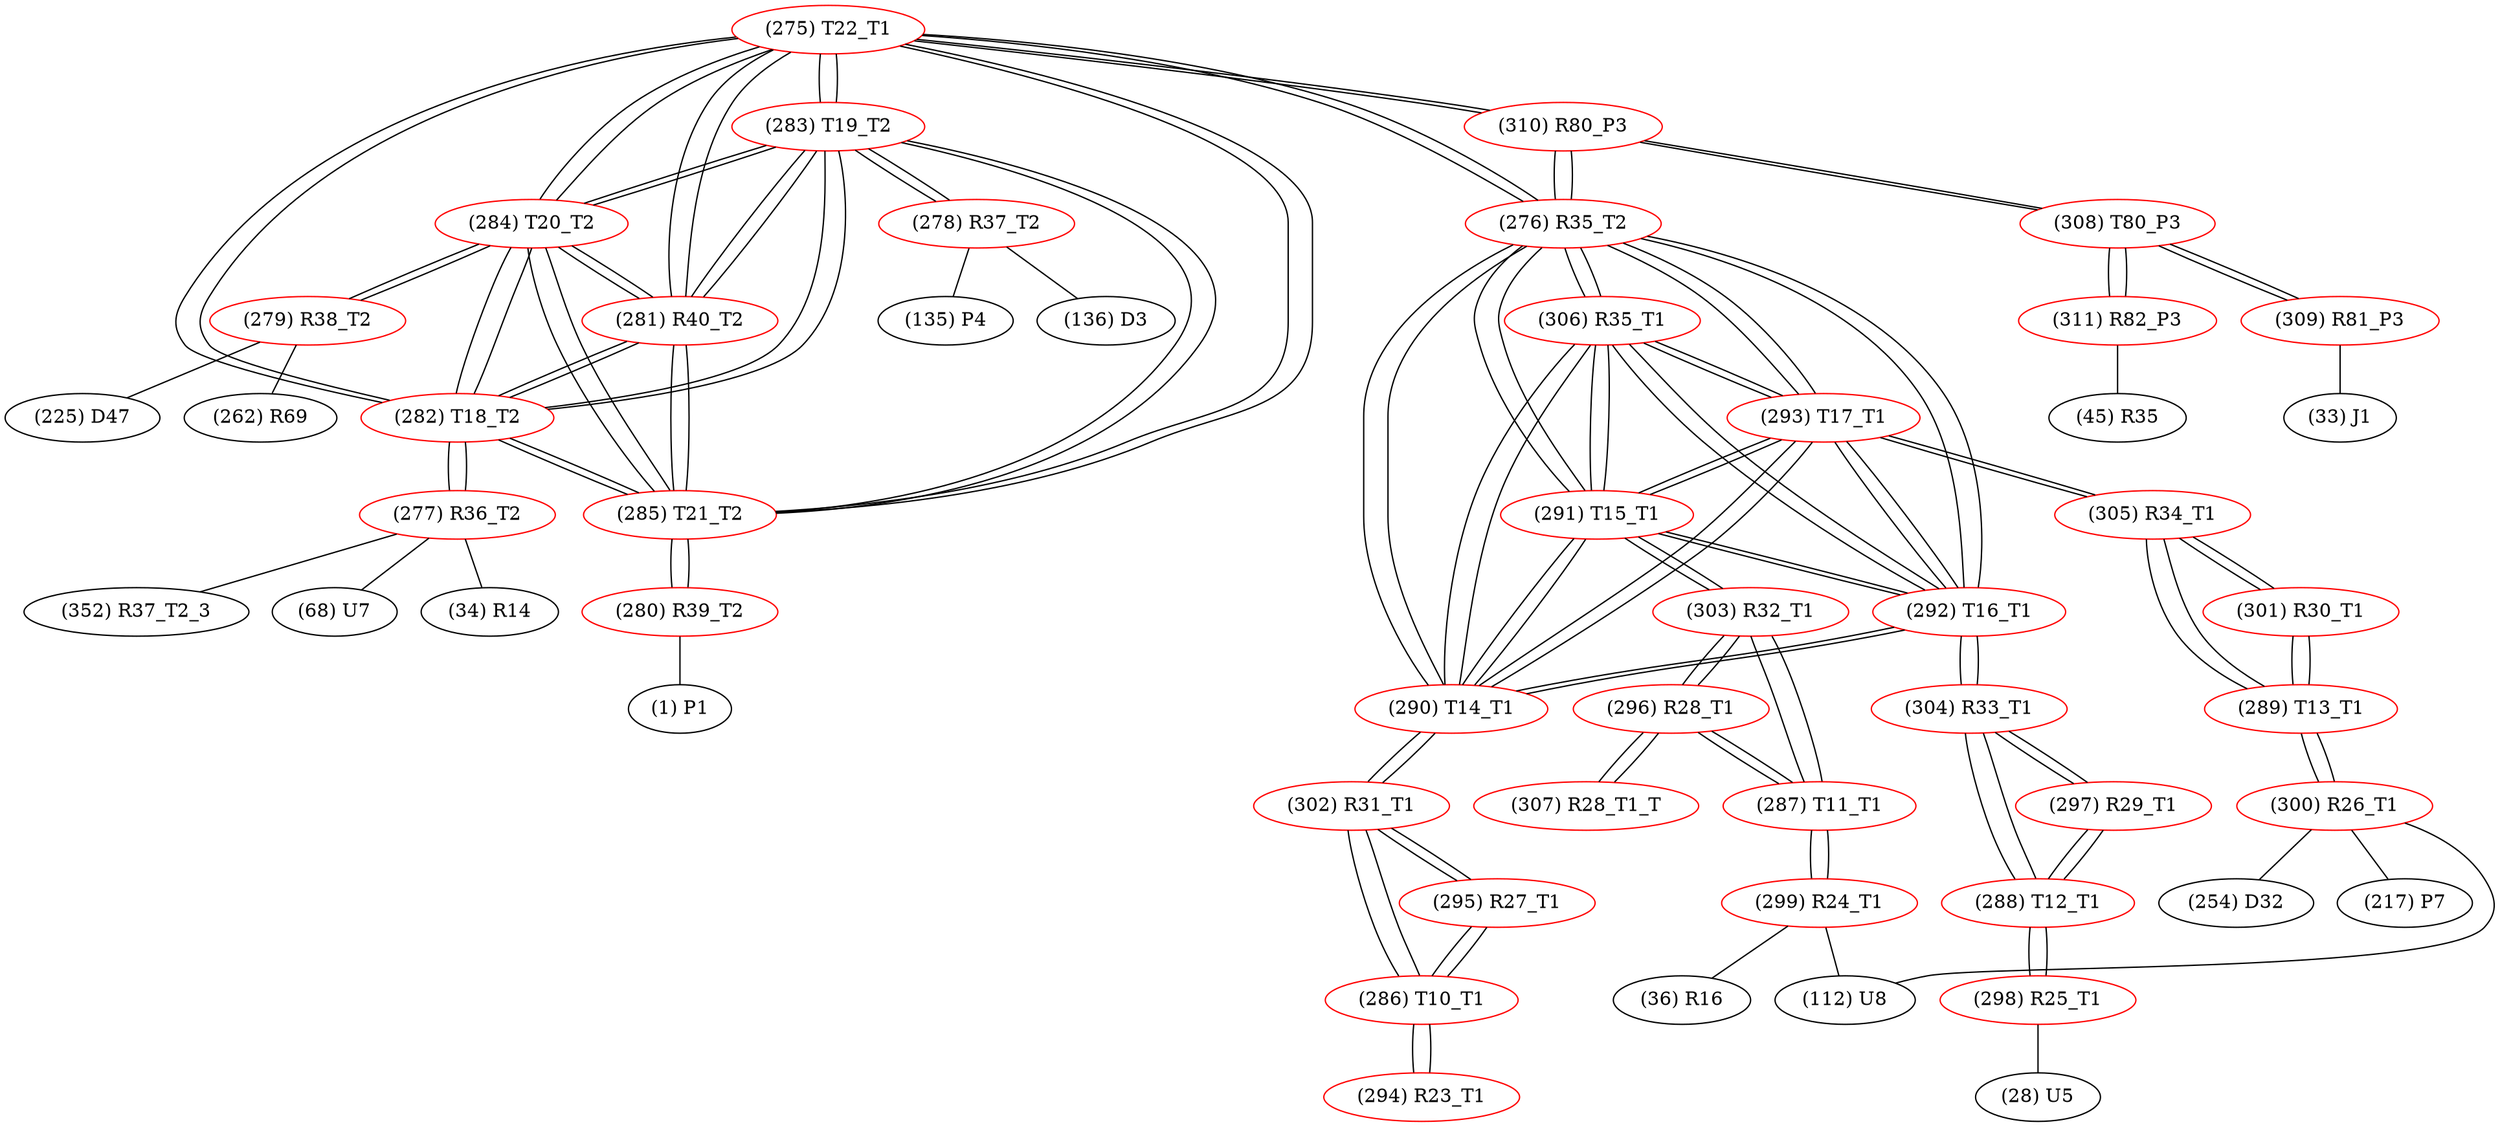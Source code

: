graph {
	275 [label="(275) T22_T1" color=red]
	283 [label="(283) T19_T2"]
	284 [label="(284) T20_T2"]
	285 [label="(285) T21_T2"]
	282 [label="(282) T18_T2"]
	281 [label="(281) R40_T2"]
	310 [label="(310) R80_P3"]
	276 [label="(276) R35_T2"]
	276 [label="(276) R35_T2" color=red]
	291 [label="(291) T15_T1"]
	292 [label="(292) T16_T1"]
	290 [label="(290) T14_T1"]
	293 [label="(293) T17_T1"]
	306 [label="(306) R35_T1"]
	310 [label="(310) R80_P3"]
	275 [label="(275) T22_T1"]
	277 [label="(277) R36_T2" color=red]
	68 [label="(68) U7"]
	34 [label="(34) R14"]
	352 [label="(352) R37_T2_3"]
	282 [label="(282) T18_T2"]
	278 [label="(278) R37_T2" color=red]
	135 [label="(135) P4"]
	136 [label="(136) D3"]
	283 [label="(283) T19_T2"]
	279 [label="(279) R38_T2" color=red]
	225 [label="(225) D47"]
	262 [label="(262) R69"]
	284 [label="(284) T20_T2"]
	280 [label="(280) R39_T2" color=red]
	1 [label="(1) P1"]
	285 [label="(285) T21_T2"]
	281 [label="(281) R40_T2" color=red]
	283 [label="(283) T19_T2"]
	284 [label="(284) T20_T2"]
	285 [label="(285) T21_T2"]
	275 [label="(275) T22_T1"]
	282 [label="(282) T18_T2"]
	282 [label="(282) T18_T2" color=red]
	283 [label="(283) T19_T2"]
	284 [label="(284) T20_T2"]
	285 [label="(285) T21_T2"]
	275 [label="(275) T22_T1"]
	281 [label="(281) R40_T2"]
	277 [label="(277) R36_T2"]
	283 [label="(283) T19_T2" color=red]
	284 [label="(284) T20_T2"]
	285 [label="(285) T21_T2"]
	275 [label="(275) T22_T1"]
	282 [label="(282) T18_T2"]
	281 [label="(281) R40_T2"]
	278 [label="(278) R37_T2"]
	284 [label="(284) T20_T2" color=red]
	283 [label="(283) T19_T2"]
	285 [label="(285) T21_T2"]
	275 [label="(275) T22_T1"]
	282 [label="(282) T18_T2"]
	281 [label="(281) R40_T2"]
	279 [label="(279) R38_T2"]
	285 [label="(285) T21_T2" color=red]
	283 [label="(283) T19_T2"]
	284 [label="(284) T20_T2"]
	275 [label="(275) T22_T1"]
	282 [label="(282) T18_T2"]
	281 [label="(281) R40_T2"]
	280 [label="(280) R39_T2"]
	286 [label="(286) T10_T1" color=red]
	294 [label="(294) R23_T1"]
	295 [label="(295) R27_T1"]
	302 [label="(302) R31_T1"]
	287 [label="(287) T11_T1" color=red]
	299 [label="(299) R24_T1"]
	303 [label="(303) R32_T1"]
	296 [label="(296) R28_T1"]
	288 [label="(288) T12_T1" color=red]
	304 [label="(304) R33_T1"]
	297 [label="(297) R29_T1"]
	298 [label="(298) R25_T1"]
	289 [label="(289) T13_T1" color=red]
	301 [label="(301) R30_T1"]
	305 [label="(305) R34_T1"]
	300 [label="(300) R26_T1"]
	290 [label="(290) T14_T1" color=red]
	291 [label="(291) T15_T1"]
	292 [label="(292) T16_T1"]
	293 [label="(293) T17_T1"]
	276 [label="(276) R35_T2"]
	306 [label="(306) R35_T1"]
	302 [label="(302) R31_T1"]
	291 [label="(291) T15_T1" color=red]
	292 [label="(292) T16_T1"]
	290 [label="(290) T14_T1"]
	293 [label="(293) T17_T1"]
	276 [label="(276) R35_T2"]
	306 [label="(306) R35_T1"]
	303 [label="(303) R32_T1"]
	292 [label="(292) T16_T1" color=red]
	291 [label="(291) T15_T1"]
	290 [label="(290) T14_T1"]
	293 [label="(293) T17_T1"]
	276 [label="(276) R35_T2"]
	306 [label="(306) R35_T1"]
	304 [label="(304) R33_T1"]
	293 [label="(293) T17_T1" color=red]
	291 [label="(291) T15_T1"]
	292 [label="(292) T16_T1"]
	290 [label="(290) T14_T1"]
	276 [label="(276) R35_T2"]
	306 [label="(306) R35_T1"]
	305 [label="(305) R34_T1"]
	294 [label="(294) R23_T1" color=red]
	286 [label="(286) T10_T1"]
	295 [label="(295) R27_T1" color=red]
	286 [label="(286) T10_T1"]
	302 [label="(302) R31_T1"]
	296 [label="(296) R28_T1" color=red]
	303 [label="(303) R32_T1"]
	287 [label="(287) T11_T1"]
	307 [label="(307) R28_T1_T"]
	297 [label="(297) R29_T1" color=red]
	304 [label="(304) R33_T1"]
	288 [label="(288) T12_T1"]
	298 [label="(298) R25_T1" color=red]
	28 [label="(28) U5"]
	288 [label="(288) T12_T1"]
	299 [label="(299) R24_T1" color=red]
	36 [label="(36) R16"]
	112 [label="(112) U8"]
	287 [label="(287) T11_T1"]
	300 [label="(300) R26_T1" color=red]
	217 [label="(217) P7"]
	254 [label="(254) D32"]
	112 [label="(112) U8"]
	289 [label="(289) T13_T1"]
	301 [label="(301) R30_T1" color=red]
	305 [label="(305) R34_T1"]
	289 [label="(289) T13_T1"]
	302 [label="(302) R31_T1" color=red]
	295 [label="(295) R27_T1"]
	286 [label="(286) T10_T1"]
	290 [label="(290) T14_T1"]
	303 [label="(303) R32_T1" color=red]
	291 [label="(291) T15_T1"]
	287 [label="(287) T11_T1"]
	296 [label="(296) R28_T1"]
	304 [label="(304) R33_T1" color=red]
	292 [label="(292) T16_T1"]
	288 [label="(288) T12_T1"]
	297 [label="(297) R29_T1"]
	305 [label="(305) R34_T1" color=red]
	293 [label="(293) T17_T1"]
	301 [label="(301) R30_T1"]
	289 [label="(289) T13_T1"]
	306 [label="(306) R35_T1" color=red]
	291 [label="(291) T15_T1"]
	292 [label="(292) T16_T1"]
	290 [label="(290) T14_T1"]
	293 [label="(293) T17_T1"]
	276 [label="(276) R35_T2"]
	307 [label="(307) R28_T1_T" color=red]
	296 [label="(296) R28_T1"]
	308 [label="(308) T80_P3" color=red]
	309 [label="(309) R81_P3"]
	311 [label="(311) R82_P3"]
	310 [label="(310) R80_P3"]
	309 [label="(309) R81_P3" color=red]
	33 [label="(33) J1"]
	308 [label="(308) T80_P3"]
	310 [label="(310) R80_P3" color=red]
	275 [label="(275) T22_T1"]
	276 [label="(276) R35_T2"]
	308 [label="(308) T80_P3"]
	311 [label="(311) R82_P3" color=red]
	45 [label="(45) R35"]
	308 [label="(308) T80_P3"]
	275 -- 283
	275 -- 284
	275 -- 285
	275 -- 282
	275 -- 281
	275 -- 310
	275 -- 276
	276 -- 291
	276 -- 292
	276 -- 290
	276 -- 293
	276 -- 306
	276 -- 310
	276 -- 275
	277 -- 68
	277 -- 34
	277 -- 352
	277 -- 282
	278 -- 135
	278 -- 136
	278 -- 283
	279 -- 225
	279 -- 262
	279 -- 284
	280 -- 1
	280 -- 285
	281 -- 283
	281 -- 284
	281 -- 285
	281 -- 275
	281 -- 282
	282 -- 283
	282 -- 284
	282 -- 285
	282 -- 275
	282 -- 281
	282 -- 277
	283 -- 284
	283 -- 285
	283 -- 275
	283 -- 282
	283 -- 281
	283 -- 278
	284 -- 283
	284 -- 285
	284 -- 275
	284 -- 282
	284 -- 281
	284 -- 279
	285 -- 283
	285 -- 284
	285 -- 275
	285 -- 282
	285 -- 281
	285 -- 280
	286 -- 294
	286 -- 295
	286 -- 302
	287 -- 299
	287 -- 303
	287 -- 296
	288 -- 304
	288 -- 297
	288 -- 298
	289 -- 301
	289 -- 305
	289 -- 300
	290 -- 291
	290 -- 292
	290 -- 293
	290 -- 276
	290 -- 306
	290 -- 302
	291 -- 292
	291 -- 290
	291 -- 293
	291 -- 276
	291 -- 306
	291 -- 303
	292 -- 291
	292 -- 290
	292 -- 293
	292 -- 276
	292 -- 306
	292 -- 304
	293 -- 291
	293 -- 292
	293 -- 290
	293 -- 276
	293 -- 306
	293 -- 305
	294 -- 286
	295 -- 286
	295 -- 302
	296 -- 303
	296 -- 287
	296 -- 307
	297 -- 304
	297 -- 288
	298 -- 28
	298 -- 288
	299 -- 36
	299 -- 112
	299 -- 287
	300 -- 217
	300 -- 254
	300 -- 112
	300 -- 289
	301 -- 305
	301 -- 289
	302 -- 295
	302 -- 286
	302 -- 290
	303 -- 291
	303 -- 287
	303 -- 296
	304 -- 292
	304 -- 288
	304 -- 297
	305 -- 293
	305 -- 301
	305 -- 289
	306 -- 291
	306 -- 292
	306 -- 290
	306 -- 293
	306 -- 276
	307 -- 296
	308 -- 309
	308 -- 311
	308 -- 310
	309 -- 33
	309 -- 308
	310 -- 275
	310 -- 276
	310 -- 308
	311 -- 45
	311 -- 308
}
